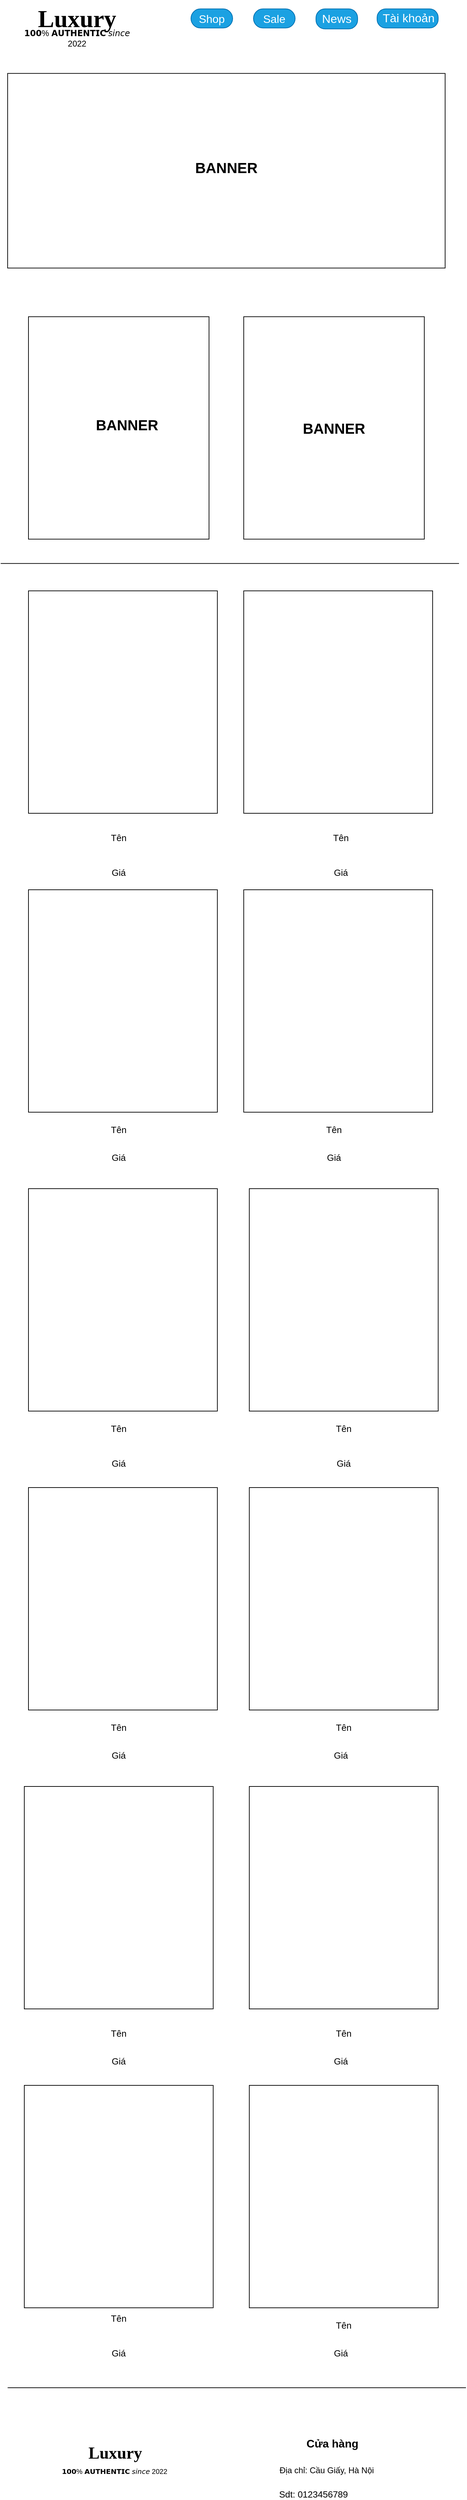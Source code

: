 <mxfile version="21.0.2" type="device"><diagram name="Trang-1" id="u6La7Q8ga6Gec88O9j0a"><mxGraphModel dx="1050" dy="541" grid="1" gridSize="10" guides="1" tooltips="1" connect="1" arrows="1" fold="1" page="1" pageScale="1" pageWidth="827" pageHeight="1169" background="#ffffff" math="0" shadow="0"><root><mxCell id="0"/><mxCell id="1" parent="0"/><mxCell id="VaX9txWjxWhhvgOP4Ztt-61" value="𝟭𝟬𝟬% 𝗔𝗨𝗧𝗛𝗘𝗡𝗧𝗜𝗖 𝘴𝘪𝘯𝘤𝘦 2022" style="text;html=1;strokeColor=none;fillColor=none;align=center;verticalAlign=middle;whiteSpace=wrap;rounded=0;" parent="1" vertex="1"><mxGeometry x="100" y="90.31" width="160" height="30" as="geometry"/></mxCell><mxCell id="VaX9txWjxWhhvgOP4Ztt-62" value="Luxury" style="text;html=1;strokeColor=none;fillColor=none;align=center;verticalAlign=middle;whiteSpace=wrap;rounded=0;fontSize=35;fontStyle=1;fontFamily=Times New Roman;" parent="1" vertex="1"><mxGeometry x="100" y="50" width="160" height="53.12" as="geometry"/></mxCell><mxCell id="VaX9txWjxWhhvgOP4Ztt-63" value="&lt;font style=&quot;font-size: 16px;&quot;&gt;Sale&lt;/font&gt;" style="rounded=1;whiteSpace=wrap;html=1;fillColor=#1ba1e2;strokeColor=#006EAF;fontColor=#ffffff;arcSize=50;" parent="1" vertex="1"><mxGeometry x="434" y="62.81" width="60" height="27.5" as="geometry"/></mxCell><mxCell id="VaX9txWjxWhhvgOP4Ztt-64" value="" style="rounded=1;whiteSpace=wrap;html=1;fillColor=#1ba1e2;strokeColor=#006EAF;arcSize=45;fontColor=#ffffff;" parent="1" vertex="1"><mxGeometry x="524" y="62.81" width="60" height="28.81" as="geometry"/></mxCell><mxCell id="VaX9txWjxWhhvgOP4Ztt-65" value="&lt;span style=&quot;font-size: 16px;&quot;&gt;Shop&lt;/span&gt;" style="rounded=1;whiteSpace=wrap;html=1;fillColor=#1ba1e2;strokeColor=#006EAF;arcSize=50;fontColor=#ffffff;" parent="1" vertex="1"><mxGeometry x="344" y="62.81" width="60" height="27.5" as="geometry"/></mxCell><mxCell id="VaX9txWjxWhhvgOP4Ztt-66" style="edgeStyle=orthogonalEdgeStyle;rounded=0;orthogonalLoop=1;jettySize=auto;html=1;exitX=0.5;exitY=1;exitDx=0;exitDy=0;" parent="1" source="VaX9txWjxWhhvgOP4Ztt-65" target="VaX9txWjxWhhvgOP4Ztt-65" edge="1"><mxGeometry relative="1" as="geometry"/></mxCell><mxCell id="VaX9txWjxWhhvgOP4Ztt-67" value="News" style="text;html=1;strokeColor=none;fillColor=none;align=center;verticalAlign=middle;whiteSpace=wrap;rounded=0;fontSize=17;fontColor=#FFFFFF;" parent="1" vertex="1"><mxGeometry x="524" y="62.81" width="60" height="30" as="geometry"/></mxCell><mxCell id="VaX9txWjxWhhvgOP4Ztt-68" style="edgeStyle=orthogonalEdgeStyle;rounded=0;orthogonalLoop=1;jettySize=auto;html=1;exitX=0.5;exitY=1;exitDx=0;exitDy=0;" parent="1" source="VaX9txWjxWhhvgOP4Ztt-120" target="VaX9txWjxWhhvgOP4Ztt-120" edge="1"><mxGeometry relative="1" as="geometry"/></mxCell><mxCell id="VaX9txWjxWhhvgOP4Ztt-69" value="" style="rounded=0;whiteSpace=wrap;html=1;" parent="1" vertex="1"><mxGeometry x="80" y="155.62" width="630" height="280" as="geometry"/></mxCell><mxCell id="VaX9txWjxWhhvgOP4Ztt-70" value="&lt;b&gt;&lt;font style=&quot;font-size: 21px;&quot;&gt;BANNER&lt;/font&gt;&lt;/b&gt;" style="text;html=1;strokeColor=none;fillColor=none;align=center;verticalAlign=middle;whiteSpace=wrap;rounded=0;" parent="1" vertex="1"><mxGeometry x="333" y="275.62" width="124" height="30" as="geometry"/></mxCell><mxCell id="VaX9txWjxWhhvgOP4Ztt-71" value="" style="rounded=0;whiteSpace=wrap;html=1;" parent="1" vertex="1"><mxGeometry x="110" y="505.62" width="260" height="320" as="geometry"/></mxCell><mxCell id="VaX9txWjxWhhvgOP4Ztt-72" value="" style="rounded=0;whiteSpace=wrap;html=1;" parent="1" vertex="1"><mxGeometry x="420" y="505.62" width="260" height="320" as="geometry"/></mxCell><mxCell id="VaX9txWjxWhhvgOP4Ztt-73" value="&lt;b&gt;&lt;font style=&quot;font-size: 21px;&quot;&gt;BANNER&lt;/font&gt;&lt;/b&gt;" style="text;html=1;strokeColor=none;fillColor=none;align=center;verticalAlign=middle;whiteSpace=wrap;rounded=0;" parent="1" vertex="1"><mxGeometry x="488" y="650.62" width="124" height="30" as="geometry"/></mxCell><mxCell id="VaX9txWjxWhhvgOP4Ztt-74" value="&lt;b&gt;&lt;font style=&quot;font-size: 21px;&quot;&gt;BANNER&lt;/font&gt;&lt;/b&gt;" style="text;html=1;strokeColor=none;fillColor=none;align=center;verticalAlign=middle;whiteSpace=wrap;rounded=0;" parent="1" vertex="1"><mxGeometry x="190" y="645.62" width="124" height="30" as="geometry"/></mxCell><mxCell id="VaX9txWjxWhhvgOP4Ztt-75" value="" style="line;strokeWidth=1;rotatable=0;dashed=0;labelPosition=right;align=left;verticalAlign=middle;spacingTop=0;spacingLeft=6;points=[];portConstraint=eastwest;" parent="1" vertex="1"><mxGeometry x="70" y="855.62" width="660" height="10" as="geometry"/></mxCell><mxCell id="VaX9txWjxWhhvgOP4Ztt-119" value="" style="rounded=1;whiteSpace=wrap;html=1;fillColor=#1ba1e2;strokeColor=#006EAF;arcSize=45;fontColor=#ffffff;" parent="1" vertex="1"><mxGeometry x="612" y="62.81" width="88" height="27.5" as="geometry"/></mxCell><mxCell id="VaX9txWjxWhhvgOP4Ztt-120" value="Tài khoản" style="text;html=1;strokeColor=none;fillColor=none;align=center;verticalAlign=middle;whiteSpace=wrap;rounded=0;fontSize=17;fontColor=#FFFFFF;" parent="1" vertex="1"><mxGeometry x="615" y="61.62" width="85" height="30" as="geometry"/></mxCell><mxCell id="VaX9txWjxWhhvgOP4Ztt-122" value="" style="rounded=0;whiteSpace=wrap;html=1;" parent="1" vertex="1"><mxGeometry x="420" y="900" width="272" height="320" as="geometry"/></mxCell><mxCell id="VaX9txWjxWhhvgOP4Ztt-124" value="" style="rounded=0;whiteSpace=wrap;html=1;" parent="1" vertex="1"><mxGeometry x="110" y="900" width="272" height="320" as="geometry"/></mxCell><mxCell id="VaX9txWjxWhhvgOP4Ztt-126" value="&lt;font style=&quot;font-size: 13px;&quot;&gt;Tên&lt;/font&gt;" style="text;html=1;strokeColor=none;fillColor=none;align=center;verticalAlign=middle;whiteSpace=wrap;rounded=0;fontSize=13;" parent="1" vertex="1"><mxGeometry x="210" y="1240" width="60" height="30" as="geometry"/></mxCell><mxCell id="VaX9txWjxWhhvgOP4Ztt-127" value="Giá" style="text;html=1;strokeColor=none;fillColor=none;align=center;verticalAlign=middle;whiteSpace=wrap;rounded=0;fontSize=13;" parent="1" vertex="1"><mxGeometry x="210" y="1290" width="60" height="30" as="geometry"/></mxCell><mxCell id="VaX9txWjxWhhvgOP4Ztt-128" value="Giá" style="text;html=1;strokeColor=none;fillColor=none;align=center;verticalAlign=middle;whiteSpace=wrap;rounded=0;fontSize=13;" parent="1" vertex="1"><mxGeometry x="530" y="1290" width="60" height="30" as="geometry"/></mxCell><mxCell id="VaX9txWjxWhhvgOP4Ztt-129" value="&lt;font style=&quot;font-size: 13px;&quot;&gt;Tên&lt;/font&gt;" style="text;html=1;strokeColor=none;fillColor=none;align=center;verticalAlign=middle;whiteSpace=wrap;rounded=0;fontSize=13;" parent="1" vertex="1"><mxGeometry x="530" y="1240" width="60" height="30" as="geometry"/></mxCell><mxCell id="VaX9txWjxWhhvgOP4Ztt-130" value="" style="rounded=0;whiteSpace=wrap;html=1;" parent="1" vertex="1"><mxGeometry x="428" y="1760" width="272" height="320" as="geometry"/></mxCell><mxCell id="VaX9txWjxWhhvgOP4Ztt-131" value="" style="rounded=0;whiteSpace=wrap;html=1;" parent="1" vertex="1"><mxGeometry x="110" y="1760" width="272" height="320" as="geometry"/></mxCell><mxCell id="VaX9txWjxWhhvgOP4Ztt-132" value="" style="rounded=0;whiteSpace=wrap;html=1;" parent="1" vertex="1"><mxGeometry x="110" y="1330" width="272" height="320" as="geometry"/></mxCell><mxCell id="VaX9txWjxWhhvgOP4Ztt-133" value="" style="rounded=0;whiteSpace=wrap;html=1;" parent="1" vertex="1"><mxGeometry x="420" y="1330" width="272" height="320" as="geometry"/></mxCell><mxCell id="VaX9txWjxWhhvgOP4Ztt-134" value="&lt;font style=&quot;font-size: 13px;&quot;&gt;Tên&lt;/font&gt;" style="text;html=1;strokeColor=none;fillColor=none;align=center;verticalAlign=middle;whiteSpace=wrap;rounded=0;fontSize=13;" parent="1" vertex="1"><mxGeometry x="210" y="1660" width="60" height="30" as="geometry"/></mxCell><mxCell id="VaX9txWjxWhhvgOP4Ztt-135" value="Giá" style="text;html=1;strokeColor=none;fillColor=none;align=center;verticalAlign=middle;whiteSpace=wrap;rounded=0;fontSize=13;" parent="1" vertex="1"><mxGeometry x="210" y="1700" width="60" height="30" as="geometry"/></mxCell><mxCell id="VaX9txWjxWhhvgOP4Ztt-136" value="Giá" style="text;html=1;strokeColor=none;fillColor=none;align=center;verticalAlign=middle;whiteSpace=wrap;rounded=0;fontSize=13;" parent="1" vertex="1"><mxGeometry x="520" y="1700" width="60" height="30" as="geometry"/></mxCell><mxCell id="VaX9txWjxWhhvgOP4Ztt-137" value="&lt;font style=&quot;font-size: 13px;&quot;&gt;Tên&lt;/font&gt;" style="text;html=1;strokeColor=none;fillColor=none;align=center;verticalAlign=middle;whiteSpace=wrap;rounded=0;fontSize=13;" parent="1" vertex="1"><mxGeometry x="520" y="1660" width="60" height="30" as="geometry"/></mxCell><mxCell id="VaX9txWjxWhhvgOP4Ztt-138" value="&lt;font style=&quot;font-size: 13px;&quot;&gt;Tên&lt;/font&gt;" style="text;html=1;strokeColor=none;fillColor=none;align=center;verticalAlign=middle;whiteSpace=wrap;rounded=0;fontSize=13;" parent="1" vertex="1"><mxGeometry x="210" y="2090" width="60" height="30" as="geometry"/></mxCell><mxCell id="VaX9txWjxWhhvgOP4Ztt-139" value="&lt;font style=&quot;font-size: 13px;&quot;&gt;Tên&lt;/font&gt;" style="text;html=1;strokeColor=none;fillColor=none;align=center;verticalAlign=middle;whiteSpace=wrap;rounded=0;fontSize=13;" parent="1" vertex="1"><mxGeometry x="534" y="2090" width="60" height="30" as="geometry"/></mxCell><mxCell id="VaX9txWjxWhhvgOP4Ztt-140" value="Giá" style="text;html=1;strokeColor=none;fillColor=none;align=center;verticalAlign=middle;whiteSpace=wrap;rounded=0;fontSize=13;" parent="1" vertex="1"><mxGeometry x="210" y="2140" width="60" height="30" as="geometry"/></mxCell><mxCell id="VaX9txWjxWhhvgOP4Ztt-141" value="Giá" style="text;html=1;strokeColor=none;fillColor=none;align=center;verticalAlign=middle;whiteSpace=wrap;rounded=0;fontSize=13;" parent="1" vertex="1"><mxGeometry x="534" y="2140" width="60" height="30" as="geometry"/></mxCell><mxCell id="VaX9txWjxWhhvgOP4Ztt-142" value="" style="rounded=0;whiteSpace=wrap;html=1;" parent="1" vertex="1"><mxGeometry x="110" y="2190" width="272" height="320" as="geometry"/></mxCell><mxCell id="VaX9txWjxWhhvgOP4Ztt-143" value="" style="rounded=0;whiteSpace=wrap;html=1;" parent="1" vertex="1"><mxGeometry x="428" y="2190" width="272" height="320" as="geometry"/></mxCell><mxCell id="VaX9txWjxWhhvgOP4Ztt-144" value="" style="rounded=0;whiteSpace=wrap;html=1;" parent="1" vertex="1"><mxGeometry x="104" y="2620" width="272" height="320" as="geometry"/></mxCell><mxCell id="VaX9txWjxWhhvgOP4Ztt-145" value="&lt;font style=&quot;font-size: 13px;&quot;&gt;Tên&lt;/font&gt;" style="text;html=1;strokeColor=none;fillColor=none;align=center;verticalAlign=middle;whiteSpace=wrap;rounded=0;fontSize=13;" parent="1" vertex="1"><mxGeometry x="210" y="2520" width="60" height="30" as="geometry"/></mxCell><mxCell id="VaX9txWjxWhhvgOP4Ztt-146" value="Giá" style="text;html=1;strokeColor=none;fillColor=none;align=center;verticalAlign=middle;whiteSpace=wrap;rounded=0;fontSize=13;" parent="1" vertex="1"><mxGeometry x="210" y="2560" width="60" height="30" as="geometry"/></mxCell><mxCell id="VaX9txWjxWhhvgOP4Ztt-148" value="&lt;font style=&quot;font-size: 13px;&quot;&gt;Tên&lt;/font&gt;" style="text;html=1;strokeColor=none;fillColor=none;align=center;verticalAlign=middle;whiteSpace=wrap;rounded=0;fontSize=13;" parent="1" vertex="1"><mxGeometry x="534" y="2520" width="60" height="30" as="geometry"/></mxCell><mxCell id="VaX9txWjxWhhvgOP4Ztt-149" value="Giá" style="text;html=1;strokeColor=none;fillColor=none;align=center;verticalAlign=middle;whiteSpace=wrap;rounded=0;fontSize=13;" parent="1" vertex="1"><mxGeometry x="530" y="2560" width="60" height="30" as="geometry"/></mxCell><mxCell id="VaX9txWjxWhhvgOP4Ztt-150" value="" style="rounded=0;whiteSpace=wrap;html=1;" parent="1" vertex="1"><mxGeometry x="428" y="2620" width="272" height="320" as="geometry"/></mxCell><mxCell id="VaX9txWjxWhhvgOP4Ztt-151" value="&lt;font style=&quot;font-size: 13px;&quot;&gt;Tên&lt;/font&gt;" style="text;html=1;strokeColor=none;fillColor=none;align=center;verticalAlign=middle;whiteSpace=wrap;rounded=0;fontSize=13;" parent="1" vertex="1"><mxGeometry x="210" y="2960" width="60" height="30" as="geometry"/></mxCell><mxCell id="VaX9txWjxWhhvgOP4Ztt-152" value="Giá" style="text;html=1;strokeColor=none;fillColor=none;align=center;verticalAlign=middle;whiteSpace=wrap;rounded=0;fontSize=13;" parent="1" vertex="1"><mxGeometry x="210" y="3000" width="60" height="30" as="geometry"/></mxCell><mxCell id="VaX9txWjxWhhvgOP4Ztt-153" value="&lt;font style=&quot;font-size: 13px;&quot;&gt;Tên&lt;/font&gt;" style="text;html=1;strokeColor=none;fillColor=none;align=center;verticalAlign=middle;whiteSpace=wrap;rounded=0;fontSize=13;" parent="1" vertex="1"><mxGeometry x="534" y="2960" width="60" height="30" as="geometry"/></mxCell><mxCell id="VaX9txWjxWhhvgOP4Ztt-154" value="Giá" style="text;html=1;strokeColor=none;fillColor=none;align=center;verticalAlign=middle;whiteSpace=wrap;rounded=0;fontSize=13;" parent="1" vertex="1"><mxGeometry x="530" y="3000" width="60" height="30" as="geometry"/></mxCell><mxCell id="VaX9txWjxWhhvgOP4Ztt-155" value="" style="rounded=0;whiteSpace=wrap;html=1;" parent="1" vertex="1"><mxGeometry x="104" y="3050" width="272" height="320" as="geometry"/></mxCell><mxCell id="VaX9txWjxWhhvgOP4Ztt-156" value="" style="rounded=0;whiteSpace=wrap;html=1;" parent="1" vertex="1"><mxGeometry x="428" y="3050" width="272" height="320" as="geometry"/></mxCell><mxCell id="VaX9txWjxWhhvgOP4Ztt-157" value="&lt;font style=&quot;font-size: 13px;&quot;&gt;Tên&lt;/font&gt;" style="text;html=1;strokeColor=none;fillColor=none;align=center;verticalAlign=middle;whiteSpace=wrap;rounded=0;fontSize=13;" parent="1" vertex="1"><mxGeometry x="210" y="3370" width="60" height="30" as="geometry"/></mxCell><mxCell id="VaX9txWjxWhhvgOP4Ztt-158" value="Giá" style="text;html=1;strokeColor=none;fillColor=none;align=center;verticalAlign=middle;whiteSpace=wrap;rounded=0;fontSize=13;" parent="1" vertex="1"><mxGeometry x="210" y="3420" width="60" height="30" as="geometry"/></mxCell><mxCell id="VaX9txWjxWhhvgOP4Ztt-159" value="&lt;font style=&quot;font-size: 13px;&quot;&gt;Tên&lt;/font&gt;" style="text;html=1;strokeColor=none;fillColor=none;align=center;verticalAlign=middle;whiteSpace=wrap;rounded=0;fontSize=13;" parent="1" vertex="1"><mxGeometry x="534" y="3380" width="60" height="30" as="geometry"/></mxCell><mxCell id="VaX9txWjxWhhvgOP4Ztt-160" value="Giá" style="text;html=1;strokeColor=none;fillColor=none;align=center;verticalAlign=middle;whiteSpace=wrap;rounded=0;fontSize=13;" parent="1" vertex="1"><mxGeometry x="530" y="3420" width="60" height="30" as="geometry"/></mxCell><mxCell id="VaX9txWjxWhhvgOP4Ztt-161" value="" style="line;strokeWidth=1;rotatable=0;dashed=0;labelPosition=right;align=left;verticalAlign=middle;spacingTop=0;spacingLeft=6;points=[];portConstraint=eastwest;" parent="1" vertex="1"><mxGeometry x="80" y="3480" width="660" height="10" as="geometry"/></mxCell><mxCell id="VaX9txWjxWhhvgOP4Ztt-162" value="&lt;font style=&quot;font-size: 24px;&quot;&gt;Luxury&lt;/font&gt;" style="text;html=1;strokeColor=none;fillColor=none;align=center;verticalAlign=middle;whiteSpace=wrap;rounded=0;fontSize=35;fontStyle=1;fontFamily=Times New Roman;" parent="1" vertex="1"><mxGeometry x="180" y="3560" width="110" height="30" as="geometry"/></mxCell><mxCell id="VaX9txWjxWhhvgOP4Ztt-165" value="𝟭𝟬𝟬% 𝗔𝗨𝗧𝗛𝗘𝗡𝗧𝗜𝗖 𝘴𝘪𝘯𝘤𝘦 2022" style="text;html=1;strokeColor=none;fillColor=none;align=center;verticalAlign=middle;whiteSpace=wrap;rounded=0;fontSize=10;" parent="1" vertex="1"><mxGeometry x="154" y="3590" width="160" height="30" as="geometry"/></mxCell><mxCell id="VaX9txWjxWhhvgOP4Ztt-166" value="Cửa hàng&amp;nbsp;" style="text;html=1;strokeColor=none;fillColor=none;align=center;verticalAlign=middle;whiteSpace=wrap;rounded=0;fontSize=16;fontStyle=1" parent="1" vertex="1"><mxGeometry x="456" y="3550" width="188" height="30" as="geometry"/></mxCell><mxCell id="VaX9txWjxWhhvgOP4Ztt-167" value="Địa chỉ: Cầu Giấy, Hà Nội" style="text;html=1;align=center;verticalAlign=middle;resizable=0;points=[];autosize=1;strokeColor=none;fillColor=none;fontSize=12;" parent="1" vertex="1"><mxGeometry x="456" y="3587" width="165" height="33" as="geometry"/></mxCell><mxCell id="VaX9txWjxWhhvgOP4Ztt-168" value="Sdt: 0123456789" style="text;html=1;strokeColor=none;fillColor=none;align=center;verticalAlign=middle;whiteSpace=wrap;rounded=0;fontSize=13;" parent="1" vertex="1"><mxGeometry x="457" y="3630" width="127" height="15" as="geometry"/></mxCell></root></mxGraphModel></diagram></mxfile>